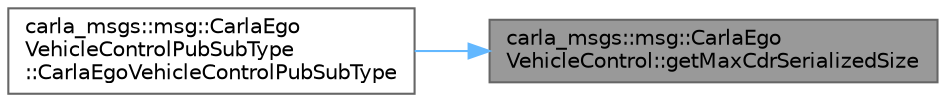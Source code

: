 digraph "carla_msgs::msg::CarlaEgoVehicleControl::getMaxCdrSerializedSize"
{
 // INTERACTIVE_SVG=YES
 // LATEX_PDF_SIZE
  bgcolor="transparent";
  edge [fontname=Helvetica,fontsize=10,labelfontname=Helvetica,labelfontsize=10];
  node [fontname=Helvetica,fontsize=10,shape=box,height=0.2,width=0.4];
  rankdir="RL";
  Node1 [id="Node000001",label="carla_msgs::msg::CarlaEgo\lVehicleControl::getMaxCdrSerializedSize",height=0.2,width=0.4,color="gray40", fillcolor="grey60", style="filled", fontcolor="black",tooltip="This function returns the maximum serialized size of an object depending on the buffer alignment."];
  Node1 -> Node2 [id="edge1_Node000001_Node000002",dir="back",color="steelblue1",style="solid",tooltip=" "];
  Node2 [id="Node000002",label="carla_msgs::msg::CarlaEgo\lVehicleControlPubSubType\l::CarlaEgoVehicleControlPubSubType",height=0.2,width=0.4,color="grey40", fillcolor="white", style="filled",URL="$d2/d09/classcarla__msgs_1_1msg_1_1CarlaEgoVehicleControlPubSubType.html#a9581e1b7d2cc28a40379709edc589840",tooltip=" "];
}
